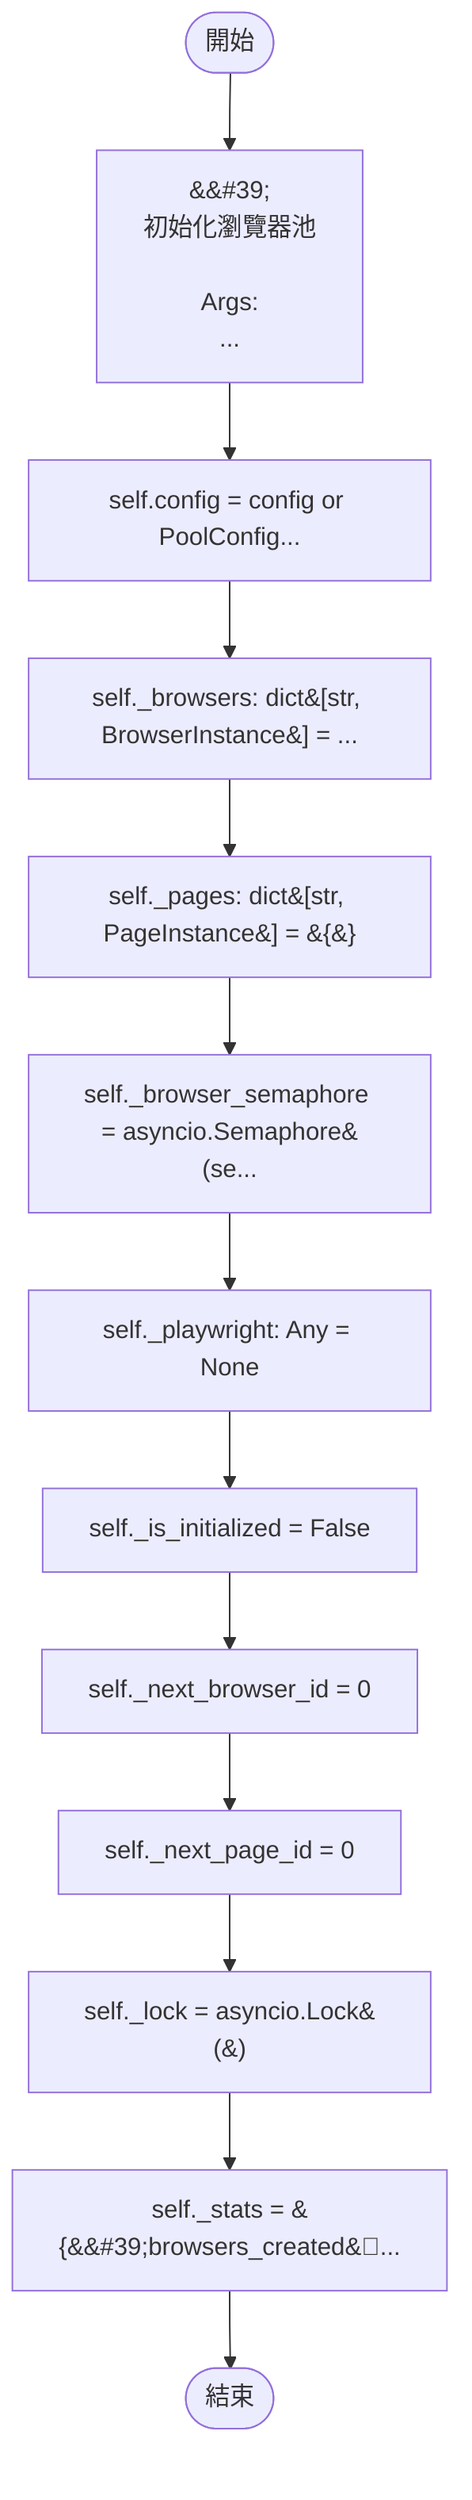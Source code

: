 flowchart TB
    n1([開始])
    n2([結束])
    n3[&amp;&#35;39;\n        初始化瀏覽器池\n\n        Args:\n        ...]
    n4[self.config = config or PoolConfig...]
    n5[self._browsers: dict&#91;str, BrowserInstance&#93; = &#12...]
    n6[self._pages: dict&#91;str, PageInstance&#93; = &#123;&#125;]
    n7[self._browser_semaphore = asyncio.Semaphore&#40;se...]
    n8[self._playwright: Any = None]
    n9[self._is_initialized = False]
    n10[self._next_browser_id = 0]
    n11[self._next_page_id = 0]
    n12[self._lock = asyncio.Lock&#40;&#41;]
    n13[self._stats = &#123;&amp;&#35;39;browsers_created&amp;&#3...]
    n1 --> n3
    n3 --> n4
    n4 --> n5
    n5 --> n6
    n6 --> n7
    n7 --> n8
    n8 --> n9
    n9 --> n10
    n10 --> n11
    n11 --> n12
    n12 --> n13
    n13 --> n2